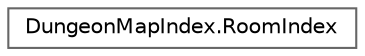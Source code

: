 digraph "Graphical Class Hierarchy"
{
 // LATEX_PDF_SIZE
  bgcolor="transparent";
  edge [fontname=Helvetica,fontsize=10,labelfontname=Helvetica,labelfontsize=10];
  node [fontname=Helvetica,fontsize=10,shape=box,height=0.2,width=0.4];
  rankdir="LR";
  Node0 [id="Node000000",label="DungeonMapIndex.RoomIndex",height=0.2,width=0.4,color="grey40", fillcolor="white", style="filled",URL="$class_dungeon_map_index_1_1_room_index.html",tooltip=" "];
}
